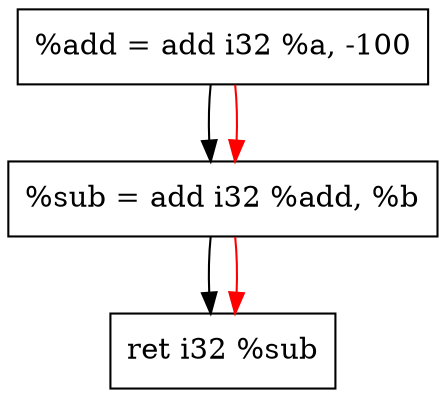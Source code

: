 digraph "CDFG for'func' function" {
	Node0x55b61e477a50[shape=record, label="  %add = add i32 %a, -100"];
	Node0x55b61e477ac0[shape=record, label="  %sub = add i32 %add, %b"];
	Node0x55b61e477398[shape=record, label="  ret i32 %sub"];
	Node0x55b61e477a50 -> Node0x55b61e477ac0
	Node0x55b61e477ac0 -> Node0x55b61e477398
edge [color=red]
	Node0x55b61e477a50 -> Node0x55b61e477ac0
	Node0x55b61e477ac0 -> Node0x55b61e477398
}
